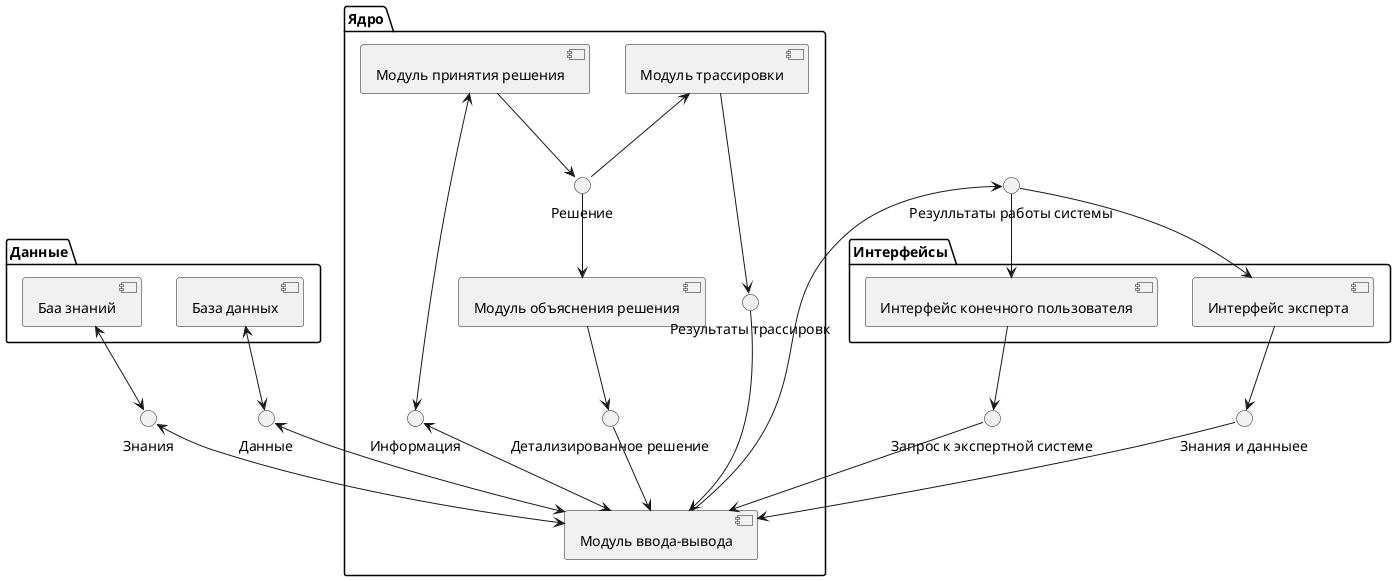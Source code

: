 @startuml 0

package "Ядро" {
    [Модуль ввода-вывода] as IO
    [Модуль объяснения решения] as MOD
    [Модуль принятия решения] as MPR
    [Модуль трассировки] as MTR
    interface "Результаты трассировк" as RTR
    interface "Информация" as IFN
    interface "Решение" as SOL
    interface "Детализированное решение" as DS


}
package "Данные" {
[База данных] as BD

[Баа знаний] as BZ
}


interface "Данные" as Data
interface "Знания" as ZN

package "Интерфейсы" {
    [Интерфейс конечного пользователя] as UI
    [Интерфейс эксперта] as EI
}

interface "Знания и данныее" as ZID
interface "Резулльтаты работы системы" as RRS

interface "Запрос к экспертной системе" as ZES

BD<-->Data
Data<-->IO

BZ<->ZN
ZN<-->IO

IO -> RRS
RRS --> UI
RRS --> EI

EI-->ZID
ZID-->IO
UI-->ZES
ZES-->IO

MTR->RTR
RTR->IO

MPR-->SOL
MTR<--SOL
SOL-->MOD

MOD-->DS
DS-->IO

' IO<->IFN
MPR<-->IFN
IFN<-->IO

@enduml